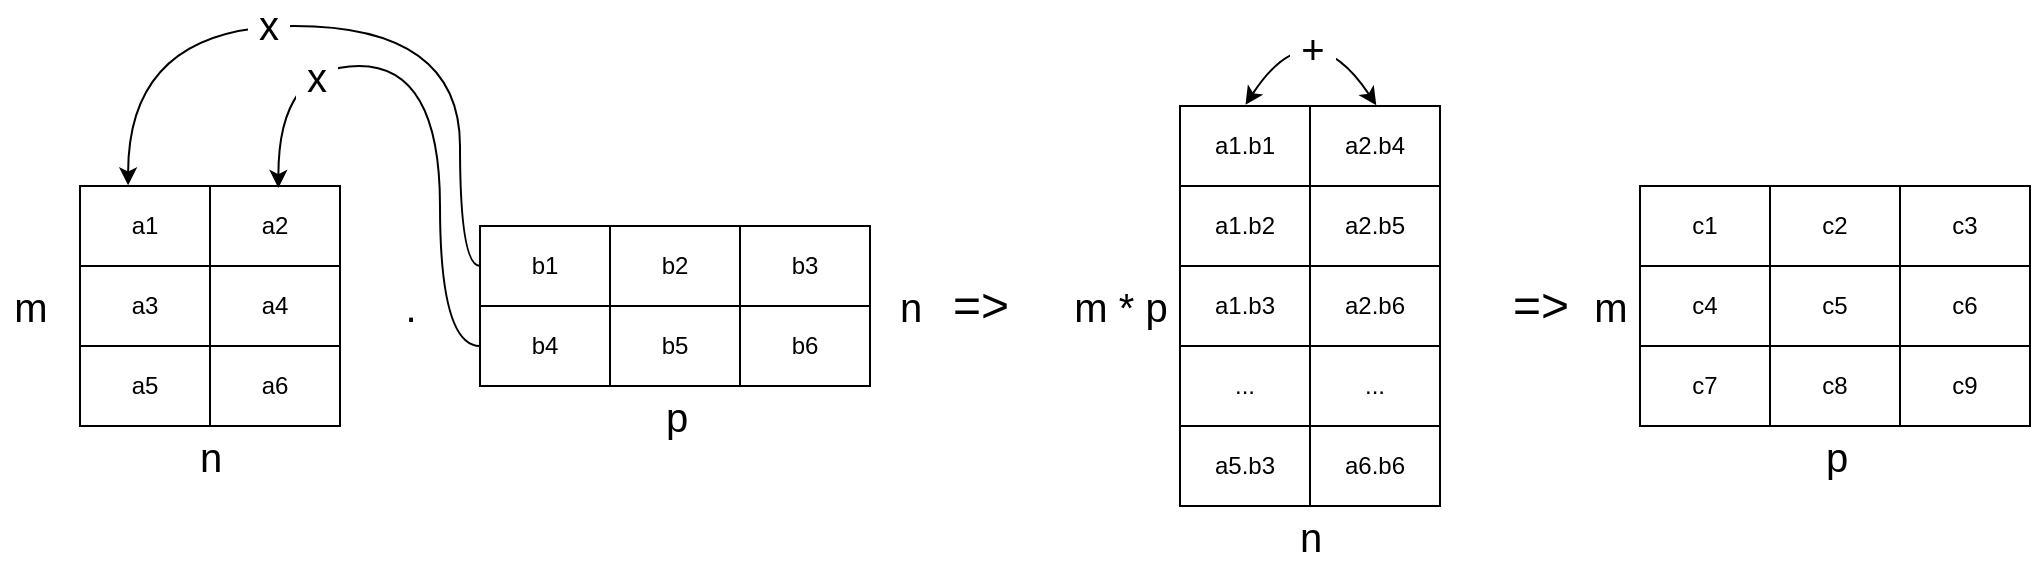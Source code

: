 <mxfile version="14.5.1" type="device"><diagram id="YP-R7PauRFf9PB-rDXN1" name="Page-1"><mxGraphModel dx="1554" dy="566" grid="1" gridSize="10" guides="1" tooltips="1" connect="1" arrows="1" fold="1" page="1" pageScale="1" pageWidth="850" pageHeight="1100" math="0" shadow="0"><root><mxCell id="0"/><mxCell id="1" parent="0"/><mxCell id="yBu8X6BJdOwgnwW4EuMR-66" value="" style="shape=table;html=1;whiteSpace=wrap;startSize=0;container=1;collapsible=0;childLayout=tableLayout;columnLines=1;rowLines=1;fixDash=0;autosize=1;rounded=1;shadow=0;" parent="1" vertex="1"><mxGeometry x="30" y="180" width="130" height="120" as="geometry"/></mxCell><mxCell id="yBu8X6BJdOwgnwW4EuMR-67" value="" style="shape=partialRectangle;html=1;whiteSpace=wrap;collapsible=0;dropTarget=0;pointerEvents=0;fillColor=none;top=0;left=0;bottom=0;right=0;points=[[0,0.5],[1,0.5]];portConstraint=eastwest;" parent="yBu8X6BJdOwgnwW4EuMR-66" vertex="1"><mxGeometry width="130" height="40" as="geometry"/></mxCell><mxCell id="yBu8X6BJdOwgnwW4EuMR-68" value="a1" style="shape=partialRectangle;html=1;whiteSpace=wrap;connectable=0;fillColor=none;top=0;left=0;bottom=0;right=0;overflow=hidden;" parent="yBu8X6BJdOwgnwW4EuMR-67" vertex="1"><mxGeometry width="65" height="40" as="geometry"/></mxCell><mxCell id="yBu8X6BJdOwgnwW4EuMR-69" value="a2" style="shape=partialRectangle;html=1;whiteSpace=wrap;connectable=0;fillColor=none;top=0;left=0;bottom=0;right=0;overflow=hidden;" parent="yBu8X6BJdOwgnwW4EuMR-67" vertex="1"><mxGeometry x="65" width="65" height="40" as="geometry"/></mxCell><mxCell id="yBu8X6BJdOwgnwW4EuMR-71" value="" style="shape=partialRectangle;html=1;whiteSpace=wrap;collapsible=0;dropTarget=0;pointerEvents=0;fillColor=none;top=0;left=0;bottom=0;right=0;points=[[0,0.5],[1,0.5]];portConstraint=eastwest;" parent="yBu8X6BJdOwgnwW4EuMR-66" vertex="1"><mxGeometry y="40" width="130" height="40" as="geometry"/></mxCell><mxCell id="yBu8X6BJdOwgnwW4EuMR-72" value="a3" style="shape=partialRectangle;html=1;whiteSpace=wrap;connectable=0;fillColor=none;top=0;left=0;bottom=0;right=0;overflow=hidden;" parent="yBu8X6BJdOwgnwW4EuMR-71" vertex="1"><mxGeometry width="65" height="40" as="geometry"/></mxCell><mxCell id="yBu8X6BJdOwgnwW4EuMR-73" value="a4" style="shape=partialRectangle;html=1;whiteSpace=wrap;connectable=0;fillColor=none;top=0;left=0;bottom=0;right=0;overflow=hidden;" parent="yBu8X6BJdOwgnwW4EuMR-71" vertex="1"><mxGeometry x="65" width="65" height="40" as="geometry"/></mxCell><mxCell id="yBu8X6BJdOwgnwW4EuMR-75" value="" style="shape=partialRectangle;html=1;whiteSpace=wrap;collapsible=0;dropTarget=0;pointerEvents=0;fillColor=none;top=0;left=0;bottom=0;right=0;points=[[0,0.5],[1,0.5]];portConstraint=eastwest;" parent="yBu8X6BJdOwgnwW4EuMR-66" vertex="1"><mxGeometry y="80" width="130" height="40" as="geometry"/></mxCell><mxCell id="yBu8X6BJdOwgnwW4EuMR-76" value="a5" style="shape=partialRectangle;html=1;whiteSpace=wrap;connectable=0;fillColor=none;top=0;left=0;bottom=0;right=0;overflow=hidden;" parent="yBu8X6BJdOwgnwW4EuMR-75" vertex="1"><mxGeometry width="65" height="40" as="geometry"/></mxCell><mxCell id="yBu8X6BJdOwgnwW4EuMR-77" value="a6" style="shape=partialRectangle;html=1;whiteSpace=wrap;connectable=0;fillColor=none;top=0;left=0;bottom=0;right=0;overflow=hidden;" parent="yBu8X6BJdOwgnwW4EuMR-75" vertex="1"><mxGeometry x="65" width="65" height="40" as="geometry"/></mxCell><mxCell id="yBu8X6BJdOwgnwW4EuMR-79" value="" style="shape=table;html=1;whiteSpace=wrap;startSize=0;container=1;collapsible=0;childLayout=tableLayout;columnLines=1;rowLines=1;fixDash=0;autosize=1;flipH=1;rounded=1;shadow=0;" parent="1" vertex="1"><mxGeometry x="230" y="200" width="195" height="80" as="geometry"/></mxCell><mxCell id="yBu8X6BJdOwgnwW4EuMR-83" value="" style="shape=partialRectangle;html=1;whiteSpace=wrap;collapsible=0;dropTarget=0;pointerEvents=0;fillColor=none;top=0;left=0;bottom=0;right=0;points=[[0,0.5],[1,0.5]];portConstraint=eastwest;" parent="yBu8X6BJdOwgnwW4EuMR-79" vertex="1"><mxGeometry width="195" height="40" as="geometry"/></mxCell><mxCell id="yBu8X6BJdOwgnwW4EuMR-89" value="b1" style="shape=partialRectangle;html=1;whiteSpace=wrap;connectable=0;fillColor=none;top=0;left=0;bottom=0;right=0;overflow=hidden;" parent="yBu8X6BJdOwgnwW4EuMR-83" vertex="1"><mxGeometry width="65" height="40" as="geometry"/></mxCell><mxCell id="yBu8X6BJdOwgnwW4EuMR-84" value="b2" style="shape=partialRectangle;html=1;whiteSpace=wrap;connectable=0;fillColor=none;top=0;left=0;bottom=0;right=0;overflow=hidden;" parent="yBu8X6BJdOwgnwW4EuMR-83" vertex="1"><mxGeometry x="65" width="65" height="40" as="geometry"/></mxCell><mxCell id="yBu8X6BJdOwgnwW4EuMR-85" value="b3" style="shape=partialRectangle;html=1;whiteSpace=wrap;connectable=0;fillColor=none;top=0;left=0;bottom=0;right=0;overflow=hidden;" parent="yBu8X6BJdOwgnwW4EuMR-83" vertex="1"><mxGeometry x="130" width="65" height="40" as="geometry"/></mxCell><mxCell id="yBu8X6BJdOwgnwW4EuMR-86" value="" style="shape=partialRectangle;html=1;whiteSpace=wrap;collapsible=0;dropTarget=0;pointerEvents=0;fillColor=none;top=0;left=0;bottom=0;right=0;points=[[0,0.5],[1,0.5]];portConstraint=eastwest;" parent="yBu8X6BJdOwgnwW4EuMR-79" vertex="1"><mxGeometry y="40" width="195" height="40" as="geometry"/></mxCell><mxCell id="yBu8X6BJdOwgnwW4EuMR-90" value="b4" style="shape=partialRectangle;html=1;whiteSpace=wrap;connectable=0;fillColor=none;top=0;left=0;bottom=0;right=0;overflow=hidden;" parent="yBu8X6BJdOwgnwW4EuMR-86" vertex="1"><mxGeometry width="65" height="40" as="geometry"/></mxCell><mxCell id="yBu8X6BJdOwgnwW4EuMR-87" value="b5" style="shape=partialRectangle;html=1;whiteSpace=wrap;connectable=0;fillColor=none;top=0;left=0;bottom=0;right=0;overflow=hidden;" parent="yBu8X6BJdOwgnwW4EuMR-86" vertex="1"><mxGeometry x="65" width="65" height="40" as="geometry"/></mxCell><mxCell id="yBu8X6BJdOwgnwW4EuMR-88" value="b6" style="shape=partialRectangle;html=1;whiteSpace=wrap;connectable=0;fillColor=none;top=0;left=0;bottom=0;right=0;overflow=hidden;" parent="yBu8X6BJdOwgnwW4EuMR-86" vertex="1"><mxGeometry x="130" width="65" height="40" as="geometry"/></mxCell><mxCell id="yBu8X6BJdOwgnwW4EuMR-91" value="." style="text;html=1;align=center;verticalAlign=middle;resizable=0;points=[];autosize=1;fontSize=20;fontStyle=0;" parent="1" vertex="1"><mxGeometry x="185" y="225" width="20" height="30" as="geometry"/></mxCell><mxCell id="yBu8X6BJdOwgnwW4EuMR-92" value="" style="shape=table;html=1;whiteSpace=wrap;startSize=0;container=1;collapsible=0;childLayout=tableLayout;columnLines=1;rowLines=1;fixDash=0;autosize=1;rounded=1;shadow=0;" parent="1" vertex="1"><mxGeometry x="580" y="140" width="130" height="200" as="geometry"/></mxCell><mxCell id="yBu8X6BJdOwgnwW4EuMR-120" style="shape=partialRectangle;html=1;whiteSpace=wrap;collapsible=0;dropTarget=0;pointerEvents=0;fillColor=none;top=0;left=0;bottom=0;right=0;points=[[0,0.5],[1,0.5]];portConstraint=eastwest;" parent="yBu8X6BJdOwgnwW4EuMR-92" vertex="1"><mxGeometry width="130" height="40" as="geometry"/></mxCell><mxCell id="yBu8X6BJdOwgnwW4EuMR-121" value="a1.b1" style="shape=partialRectangle;html=1;whiteSpace=wrap;connectable=0;fillColor=none;top=0;left=0;bottom=0;right=0;overflow=hidden;" parent="yBu8X6BJdOwgnwW4EuMR-120" vertex="1"><mxGeometry width="65" height="40" as="geometry"/></mxCell><mxCell id="yBu8X6BJdOwgnwW4EuMR-122" value="a2.b4" style="shape=partialRectangle;html=1;whiteSpace=wrap;connectable=0;fillColor=none;top=0;left=0;bottom=0;right=0;overflow=hidden;" parent="yBu8X6BJdOwgnwW4EuMR-120" vertex="1"><mxGeometry x="65" width="65" height="40" as="geometry"/></mxCell><mxCell id="yBu8X6BJdOwgnwW4EuMR-117" style="shape=partialRectangle;html=1;whiteSpace=wrap;collapsible=0;dropTarget=0;pointerEvents=0;fillColor=none;top=0;left=0;bottom=0;right=0;points=[[0,0.5],[1,0.5]];portConstraint=eastwest;" parent="yBu8X6BJdOwgnwW4EuMR-92" vertex="1"><mxGeometry y="40" width="130" height="40" as="geometry"/></mxCell><mxCell id="yBu8X6BJdOwgnwW4EuMR-118" value="a1.b2" style="shape=partialRectangle;html=1;whiteSpace=wrap;connectable=0;fillColor=none;top=0;left=0;bottom=0;right=0;overflow=hidden;" parent="yBu8X6BJdOwgnwW4EuMR-117" vertex="1"><mxGeometry width="65" height="40" as="geometry"/></mxCell><mxCell id="yBu8X6BJdOwgnwW4EuMR-119" value="a2.b5" style="shape=partialRectangle;html=1;whiteSpace=wrap;connectable=0;fillColor=none;top=0;left=0;bottom=0;right=0;overflow=hidden;" parent="yBu8X6BJdOwgnwW4EuMR-117" vertex="1"><mxGeometry x="65" width="65" height="40" as="geometry"/></mxCell><mxCell id="yBu8X6BJdOwgnwW4EuMR-114" style="shape=partialRectangle;html=1;whiteSpace=wrap;collapsible=0;dropTarget=0;pointerEvents=0;fillColor=none;top=0;left=0;bottom=0;right=0;points=[[0,0.5],[1,0.5]];portConstraint=eastwest;" parent="yBu8X6BJdOwgnwW4EuMR-92" vertex="1"><mxGeometry y="80" width="130" height="40" as="geometry"/></mxCell><mxCell id="yBu8X6BJdOwgnwW4EuMR-115" value="a1.b3" style="shape=partialRectangle;html=1;whiteSpace=wrap;connectable=0;fillColor=none;top=0;left=0;bottom=0;right=0;overflow=hidden;" parent="yBu8X6BJdOwgnwW4EuMR-114" vertex="1"><mxGeometry width="65" height="40" as="geometry"/></mxCell><mxCell id="yBu8X6BJdOwgnwW4EuMR-116" value="a2.b6" style="shape=partialRectangle;html=1;whiteSpace=wrap;connectable=0;fillColor=none;top=0;left=0;bottom=0;right=0;overflow=hidden;" parent="yBu8X6BJdOwgnwW4EuMR-114" vertex="1"><mxGeometry x="65" width="65" height="40" as="geometry"/></mxCell><mxCell id="yBu8X6BJdOwgnwW4EuMR-111" style="shape=partialRectangle;html=1;whiteSpace=wrap;collapsible=0;dropTarget=0;pointerEvents=0;fillColor=none;top=0;left=0;bottom=0;right=0;points=[[0,0.5],[1,0.5]];portConstraint=eastwest;" parent="yBu8X6BJdOwgnwW4EuMR-92" vertex="1"><mxGeometry y="120" width="130" height="40" as="geometry"/></mxCell><mxCell id="yBu8X6BJdOwgnwW4EuMR-112" value="..." style="shape=partialRectangle;html=1;whiteSpace=wrap;connectable=0;fillColor=none;top=0;left=0;bottom=0;right=0;overflow=hidden;" parent="yBu8X6BJdOwgnwW4EuMR-111" vertex="1"><mxGeometry width="65" height="40" as="geometry"/></mxCell><mxCell id="yBu8X6BJdOwgnwW4EuMR-113" value="..." style="shape=partialRectangle;html=1;whiteSpace=wrap;connectable=0;fillColor=none;top=0;left=0;bottom=0;right=0;overflow=hidden;" parent="yBu8X6BJdOwgnwW4EuMR-111" vertex="1"><mxGeometry x="65" width="65" height="40" as="geometry"/></mxCell><mxCell id="yBu8X6BJdOwgnwW4EuMR-108" style="shape=partialRectangle;html=1;whiteSpace=wrap;collapsible=0;dropTarget=0;pointerEvents=0;fillColor=none;top=0;left=0;bottom=0;right=0;points=[[0,0.5],[1,0.5]];portConstraint=eastwest;" parent="yBu8X6BJdOwgnwW4EuMR-92" vertex="1"><mxGeometry y="160" width="130" height="40" as="geometry"/></mxCell><mxCell id="yBu8X6BJdOwgnwW4EuMR-109" value="a5.b3" style="shape=partialRectangle;html=1;whiteSpace=wrap;connectable=0;fillColor=none;top=0;left=0;bottom=0;right=0;overflow=hidden;" parent="yBu8X6BJdOwgnwW4EuMR-108" vertex="1"><mxGeometry width="65" height="40" as="geometry"/></mxCell><mxCell id="yBu8X6BJdOwgnwW4EuMR-110" value="a6.b6" style="shape=partialRectangle;html=1;whiteSpace=wrap;connectable=0;fillColor=none;top=0;left=0;bottom=0;right=0;overflow=hidden;" parent="yBu8X6BJdOwgnwW4EuMR-108" vertex="1"><mxGeometry x="65" width="65" height="40" as="geometry"/></mxCell><mxCell id="BwGz74pocPFYMFHOQPQR-5" value="" style="endArrow=classic;startArrow=classic;html=1;exitX=0.252;exitY=-0.015;exitDx=0;exitDy=0;exitPerimeter=0;entryX=0.755;entryY=-0.009;entryDx=0;entryDy=0;entryPerimeter=0;edgeStyle=orthogonalEdgeStyle;curved=1;" parent="yBu8X6BJdOwgnwW4EuMR-92" source="yBu8X6BJdOwgnwW4EuMR-120" target="yBu8X6BJdOwgnwW4EuMR-120" edge="1"><mxGeometry width="50" height="50" relative="1" as="geometry"><mxPoint x="110" y="60" as="sourcePoint"/><mxPoint x="160" y="10" as="targetPoint"/><Array as="points"><mxPoint x="65" y="-50"/></Array></mxGeometry></mxCell><mxCell id="BwGz74pocPFYMFHOQPQR-6" value="&amp;nbsp;+&amp;nbsp;" style="edgeLabel;html=1;align=center;verticalAlign=middle;resizable=0;points=[];fontSize=20;" parent="BwGz74pocPFYMFHOQPQR-5" vertex="1" connectable="0"><mxGeometry x="0.301" y="-11" relative="1" as="geometry"><mxPoint as="offset"/></mxGeometry></mxCell><mxCell id="yBu8X6BJdOwgnwW4EuMR-124" value="=&amp;gt;" style="text;html=1;align=center;verticalAlign=middle;resizable=0;points=[];autosize=1;fontSize=24;fontStyle=0;" parent="1" vertex="1"><mxGeometry x="460" y="225" width="40" height="30" as="geometry"/></mxCell><mxCell id="yBu8X6BJdOwgnwW4EuMR-125" value="=&amp;gt;" style="text;html=1;align=center;verticalAlign=middle;resizable=0;points=[];autosize=1;fontSize=24;fontStyle=0;" parent="1" vertex="1"><mxGeometry x="740" y="225" width="40" height="30" as="geometry"/></mxCell><mxCell id="yBu8X6BJdOwgnwW4EuMR-126" value="" style="shape=table;html=1;whiteSpace=wrap;startSize=0;container=1;collapsible=0;childLayout=tableLayout;columnLines=1;rowLines=1;fixDash=0;autosize=1;rounded=1;shadow=0;" parent="1" vertex="1"><mxGeometry x="810" y="180" width="195" height="120" as="geometry"/></mxCell><mxCell id="yBu8X6BJdOwgnwW4EuMR-127" style="shape=partialRectangle;html=1;whiteSpace=wrap;collapsible=0;dropTarget=0;pointerEvents=0;fillColor=none;top=0;left=0;bottom=0;right=0;points=[[0,0.5],[1,0.5]];portConstraint=eastwest;" parent="yBu8X6BJdOwgnwW4EuMR-126" vertex="1"><mxGeometry width="195" height="40" as="geometry"/></mxCell><mxCell id="yBu8X6BJdOwgnwW4EuMR-142" value="c1" style="shape=partialRectangle;html=1;whiteSpace=wrap;connectable=0;fillColor=none;top=0;left=0;bottom=0;right=0;overflow=hidden;" parent="yBu8X6BJdOwgnwW4EuMR-127" vertex="1"><mxGeometry width="65" height="40" as="geometry"/></mxCell><mxCell id="yBu8X6BJdOwgnwW4EuMR-128" value="c2" style="shape=partialRectangle;html=1;whiteSpace=wrap;connectable=0;fillColor=none;top=0;left=0;bottom=0;right=0;overflow=hidden;" parent="yBu8X6BJdOwgnwW4EuMR-127" vertex="1"><mxGeometry x="65" width="65" height="40" as="geometry"/></mxCell><mxCell id="yBu8X6BJdOwgnwW4EuMR-129" value="c3" style="shape=partialRectangle;html=1;whiteSpace=wrap;connectable=0;fillColor=none;top=0;left=0;bottom=0;right=0;overflow=hidden;" parent="yBu8X6BJdOwgnwW4EuMR-127" vertex="1"><mxGeometry x="130" width="65" height="40" as="geometry"/></mxCell><mxCell id="yBu8X6BJdOwgnwW4EuMR-130" style="shape=partialRectangle;html=1;whiteSpace=wrap;collapsible=0;dropTarget=0;pointerEvents=0;fillColor=none;top=0;left=0;bottom=0;right=0;points=[[0,0.5],[1,0.5]];portConstraint=eastwest;" parent="yBu8X6BJdOwgnwW4EuMR-126" vertex="1"><mxGeometry y="40" width="195" height="40" as="geometry"/></mxCell><mxCell id="yBu8X6BJdOwgnwW4EuMR-143" value="c4" style="shape=partialRectangle;html=1;whiteSpace=wrap;connectable=0;fillColor=none;top=0;left=0;bottom=0;right=0;overflow=hidden;" parent="yBu8X6BJdOwgnwW4EuMR-130" vertex="1"><mxGeometry width="65" height="40" as="geometry"/></mxCell><mxCell id="yBu8X6BJdOwgnwW4EuMR-131" value="c5" style="shape=partialRectangle;html=1;whiteSpace=wrap;connectable=0;fillColor=none;top=0;left=0;bottom=0;right=0;overflow=hidden;" parent="yBu8X6BJdOwgnwW4EuMR-130" vertex="1"><mxGeometry x="65" width="65" height="40" as="geometry"/></mxCell><mxCell id="yBu8X6BJdOwgnwW4EuMR-132" value="c6" style="shape=partialRectangle;html=1;whiteSpace=wrap;connectable=0;fillColor=none;top=0;left=0;bottom=0;right=0;overflow=hidden;" parent="yBu8X6BJdOwgnwW4EuMR-130" vertex="1"><mxGeometry x="130" width="65" height="40" as="geometry"/></mxCell><mxCell id="yBu8X6BJdOwgnwW4EuMR-133" style="shape=partialRectangle;html=1;whiteSpace=wrap;collapsible=0;dropTarget=0;pointerEvents=0;fillColor=none;top=0;left=0;bottom=0;right=0;points=[[0,0.5],[1,0.5]];portConstraint=eastwest;" parent="yBu8X6BJdOwgnwW4EuMR-126" vertex="1"><mxGeometry y="80" width="195" height="40" as="geometry"/></mxCell><mxCell id="yBu8X6BJdOwgnwW4EuMR-144" value="c7" style="shape=partialRectangle;html=1;whiteSpace=wrap;connectable=0;fillColor=none;top=0;left=0;bottom=0;right=0;overflow=hidden;" parent="yBu8X6BJdOwgnwW4EuMR-133" vertex="1"><mxGeometry width="65" height="40" as="geometry"/></mxCell><mxCell id="yBu8X6BJdOwgnwW4EuMR-134" value="c8" style="shape=partialRectangle;html=1;whiteSpace=wrap;connectable=0;fillColor=none;top=0;left=0;bottom=0;right=0;overflow=hidden;" parent="yBu8X6BJdOwgnwW4EuMR-133" vertex="1"><mxGeometry x="65" width="65" height="40" as="geometry"/></mxCell><mxCell id="yBu8X6BJdOwgnwW4EuMR-135" value="c9" style="shape=partialRectangle;html=1;whiteSpace=wrap;connectable=0;fillColor=none;top=0;left=0;bottom=0;right=0;overflow=hidden;" parent="yBu8X6BJdOwgnwW4EuMR-133" vertex="1"><mxGeometry x="130" width="65" height="40" as="geometry"/></mxCell><mxCell id="BwGz74pocPFYMFHOQPQR-1" value="" style="endArrow=classic;html=1;exitX=0;exitY=0.5;exitDx=0;exitDy=0;edgeStyle=orthogonalEdgeStyle;curved=1;entryX=0.185;entryY=-0.008;entryDx=0;entryDy=0;entryPerimeter=0;" parent="1" source="yBu8X6BJdOwgnwW4EuMR-83" target="yBu8X6BJdOwgnwW4EuMR-67" edge="1"><mxGeometry width="50" height="50" relative="1" as="geometry"><mxPoint x="210" y="320" as="sourcePoint"/><mxPoint x="55" y="176" as="targetPoint"/><Array as="points"><mxPoint x="220" y="220"/><mxPoint x="220" y="100"/><mxPoint x="54" y="100"/></Array></mxGeometry></mxCell><mxCell id="fZIguBmkvtO4HdH-T2Qd-11" value="&amp;nbsp;x&amp;nbsp;" style="edgeLabel;html=1;align=center;verticalAlign=middle;resizable=0;points=[];fontSize=20;" vertex="1" connectable="0" parent="BwGz74pocPFYMFHOQPQR-1"><mxGeometry x="0.203" y="-1" relative="1" as="geometry"><mxPoint as="offset"/></mxGeometry></mxCell><mxCell id="BwGz74pocPFYMFHOQPQR-2" value="" style="endArrow=classic;html=1;exitX=0;exitY=0.5;exitDx=0;exitDy=0;edgeStyle=orthogonalEdgeStyle;curved=1;entryX=0.763;entryY=0.026;entryDx=0;entryDy=0;entryPerimeter=0;" parent="1" source="yBu8X6BJdOwgnwW4EuMR-86" target="yBu8X6BJdOwgnwW4EuMR-67" edge="1"><mxGeometry width="50" height="50" relative="1" as="geometry"><mxPoint x="240" y="230" as="sourcePoint"/><mxPoint x="64.05" y="189.68" as="targetPoint"/><Array as="points"><mxPoint x="210" y="260"/><mxPoint x="210" y="120"/><mxPoint x="129" y="120"/></Array></mxGeometry></mxCell><mxCell id="BwGz74pocPFYMFHOQPQR-4" value="&amp;nbsp;x&amp;nbsp;" style="edgeLabel;html=1;align=center;verticalAlign=middle;resizable=0;points=[];fontSize=20;" parent="BwGz74pocPFYMFHOQPQR-2" vertex="1" connectable="0"><mxGeometry x="0.475" y="5" relative="1" as="geometry"><mxPoint as="offset"/></mxGeometry></mxCell><mxCell id="fZIguBmkvtO4HdH-T2Qd-5" value="m * p" style="text;html=1;align=center;verticalAlign=middle;resizable=0;points=[];autosize=1;fontSize=20;" vertex="1" parent="1"><mxGeometry x="520" y="225" width="60" height="30" as="geometry"/></mxCell><mxCell id="fZIguBmkvtO4HdH-T2Qd-7" value="n" style="text;html=1;align=center;verticalAlign=middle;resizable=0;points=[];autosize=1;fontSize=20;" vertex="1" parent="1"><mxGeometry x="630" y="340" width="30" height="30" as="geometry"/></mxCell><mxCell id="fZIguBmkvtO4HdH-T2Qd-8" value="n" style="text;html=1;align=center;verticalAlign=middle;resizable=0;points=[];autosize=1;fontSize=20;" vertex="1" parent="1"><mxGeometry x="430" y="225" width="30" height="30" as="geometry"/></mxCell><mxCell id="fZIguBmkvtO4HdH-T2Qd-9" value="p" style="text;html=1;align=center;verticalAlign=middle;resizable=0;points=[];autosize=1;fontSize=20;" vertex="1" parent="1"><mxGeometry x="312.5" y="280" width="30" height="30" as="geometry"/></mxCell><mxCell id="fZIguBmkvtO4HdH-T2Qd-10" value="m" style="text;html=1;align=center;verticalAlign=middle;resizable=0;points=[];autosize=1;fontSize=20;" vertex="1" parent="1"><mxGeometry x="-10" y="225" width="30" height="30" as="geometry"/></mxCell><mxCell id="fZIguBmkvtO4HdH-T2Qd-12" value="n" style="text;html=1;align=center;verticalAlign=middle;resizable=0;points=[];autosize=1;fontSize=20;" vertex="1" parent="1"><mxGeometry x="80" y="300" width="30" height="30" as="geometry"/></mxCell><mxCell id="fZIguBmkvtO4HdH-T2Qd-13" value="m" style="text;html=1;align=center;verticalAlign=middle;resizable=0;points=[];autosize=1;fontSize=20;" vertex="1" parent="1"><mxGeometry x="780" y="225" width="30" height="30" as="geometry"/></mxCell><mxCell id="fZIguBmkvtO4HdH-T2Qd-16" value="p" style="text;html=1;align=center;verticalAlign=middle;resizable=0;points=[];autosize=1;fontSize=20;" vertex="1" parent="1"><mxGeometry x="892.5" y="300" width="30" height="30" as="geometry"/></mxCell></root></mxGraphModel></diagram></mxfile>